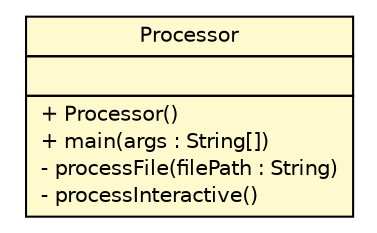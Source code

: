 #!/usr/local/bin/dot
#
# Class diagram 
# Generated by UMLGraph version R5_6 (http://www.umlgraph.org/)
#

digraph G {
	edge [fontname="Helvetica",fontsize=10,labelfontname="Helvetica",labelfontsize=10];
	node [fontname="Helvetica",fontsize=10,shape=plaintext];
	nodesep=0.25;
	ranksep=0.5;
	// model.programs.parsing.Processor
	c13760 [label=<<table title="model.programs.parsing.Processor" border="0" cellborder="1" cellspacing="0" cellpadding="2" port="p" bgcolor="lemonChiffon" href="./Processor.html">
		<tr><td><table border="0" cellspacing="0" cellpadding="1">
<tr><td align="center" balign="center"> Processor </td></tr>
		</table></td></tr>
		<tr><td><table border="0" cellspacing="0" cellpadding="1">
<tr><td align="left" balign="left">  </td></tr>
		</table></td></tr>
		<tr><td><table border="0" cellspacing="0" cellpadding="1">
<tr><td align="left" balign="left"> + Processor() </td></tr>
<tr><td align="left" balign="left"> + main(args : String[]) </td></tr>
<tr><td align="left" balign="left"> - processFile(filePath : String) </td></tr>
<tr><td align="left" balign="left"> - processInteractive() </td></tr>
		</table></td></tr>
		</table>>, URL="./Processor.html", fontname="Helvetica", fontcolor="black", fontsize=10.0];
}

